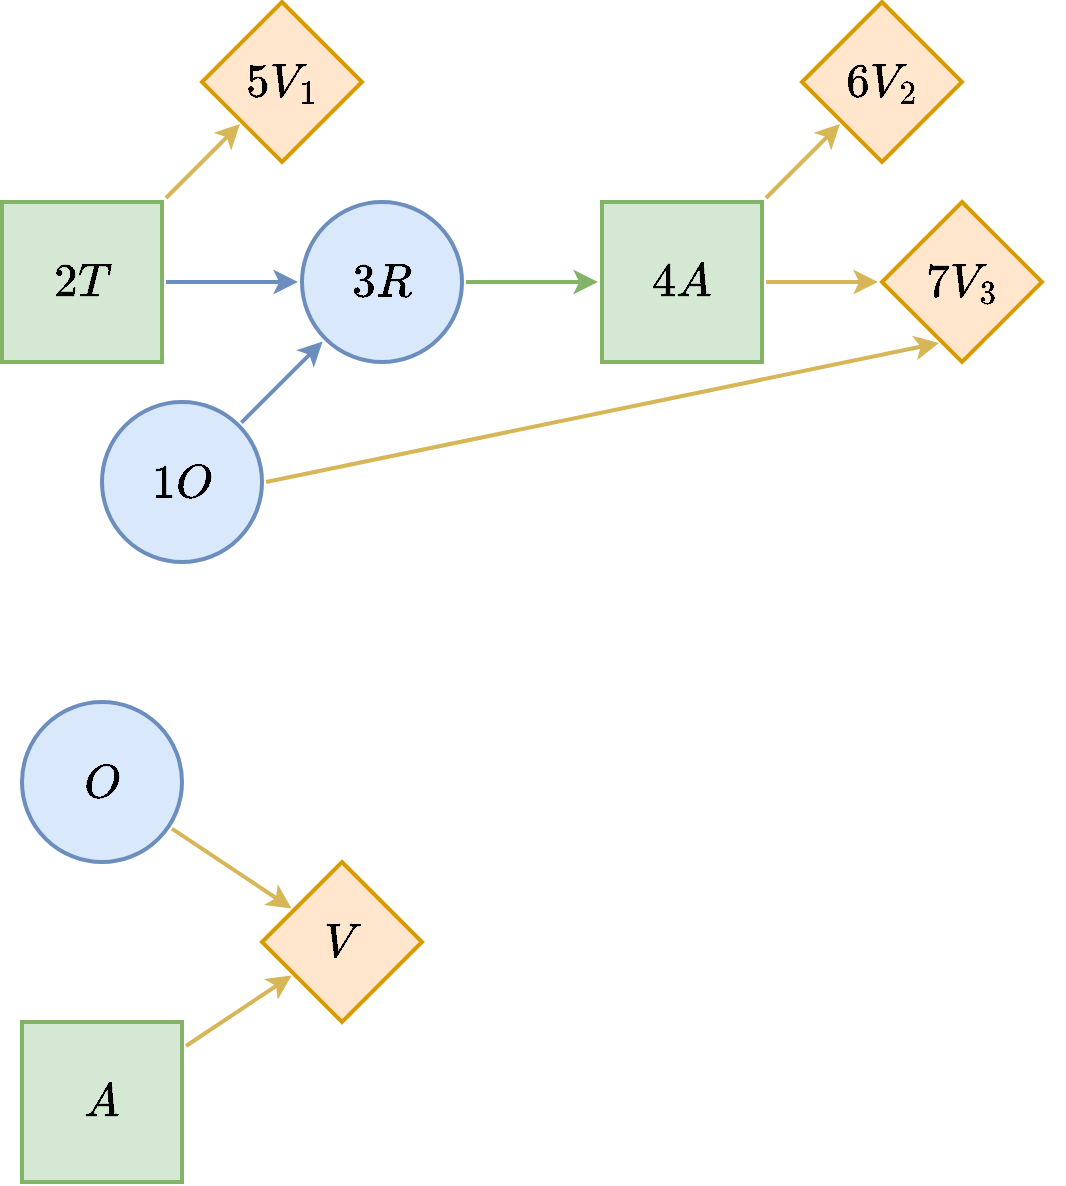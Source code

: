 <mxfile version="13.3.9" type="device"><diagram id="BFYPLJh1A64TyChrGbFo" name="Page-1"><mxGraphModel dx="918" dy="710" grid="1" gridSize="10" guides="1" tooltips="1" connect="1" arrows="1" fold="1" page="1" pageScale="1" pageWidth="827" pageHeight="1169" math="1" shadow="0"><root><mxCell id="0"/><mxCell id="1" parent="0"/><mxCell id="cA-VDDRnkXH3rvfeNwAR-7" value="" style="edgeStyle=none;rounded=0;orthogonalLoop=1;jettySize=auto;html=1;strokeWidth=2;fillColor=#fff2cc;strokeColor=#d6b656;" parent="1" source="cA-VDDRnkXH3rvfeNwAR-3" target="cA-VDDRnkXH3rvfeNwAR-4" edge="1"><mxGeometry relative="1" as="geometry"/></mxCell><mxCell id="cA-VDDRnkXH3rvfeNwAR-24" style="edgeStyle=none;rounded=0;orthogonalLoop=1;jettySize=auto;html=1;exitX=1;exitY=0;exitDx=0;exitDy=0;entryX=0;entryY=1;entryDx=0;entryDy=0;strokeWidth=2;fillColor=#fff2cc;strokeColor=#d6b656;" parent="1" source="cA-VDDRnkXH3rvfeNwAR-3" target="cA-VDDRnkXH3rvfeNwAR-20" edge="1"><mxGeometry relative="1" as="geometry"/></mxCell><mxCell id="cA-VDDRnkXH3rvfeNwAR-3" value="&lt;font style=&quot;font-size: 20px&quot;&gt;$$4\\A$$&lt;/font&gt;" style="whiteSpace=wrap;html=1;aspect=fixed;fillColor=#d5e8d4;strokeColor=#82b366;strokeWidth=2;perimeterSpacing=2;" parent="1" vertex="1"><mxGeometry x="370" y="110" width="80" height="80" as="geometry"/></mxCell><mxCell id="cA-VDDRnkXH3rvfeNwAR-4" value="&lt;font style=&quot;font-size: 20px&quot;&gt;$$7\\V_3$$&lt;/font&gt;" style="rhombus;whiteSpace=wrap;html=1;fillColor=#ffe6cc;strokeColor=#d79b00;strokeWidth=2;perimeterSpacing=2;" parent="1" vertex="1"><mxGeometry x="510" y="110" width="80" height="80" as="geometry"/></mxCell><mxCell id="cA-VDDRnkXH3rvfeNwAR-12" value="" style="edgeStyle=none;rounded=0;orthogonalLoop=1;jettySize=auto;html=1;strokeWidth=2;fillColor=#dae8fc;strokeColor=#6c8ebf;" parent="1" source="cA-VDDRnkXH3rvfeNwAR-8" target="cA-VDDRnkXH3rvfeNwAR-10" edge="1"><mxGeometry relative="1" as="geometry"/></mxCell><mxCell id="cA-VDDRnkXH3rvfeNwAR-22" style="edgeStyle=none;rounded=0;orthogonalLoop=1;jettySize=auto;html=1;exitX=1;exitY=0;exitDx=0;exitDy=0;entryX=0;entryY=1;entryDx=0;entryDy=0;strokeWidth=2;fillColor=#fff2cc;strokeColor=#d6b656;" parent="1" source="cA-VDDRnkXH3rvfeNwAR-8" target="cA-VDDRnkXH3rvfeNwAR-21" edge="1"><mxGeometry relative="1" as="geometry"/></mxCell><mxCell id="cA-VDDRnkXH3rvfeNwAR-8" value="&lt;font style=&quot;font-size: 20px&quot;&gt;$$2\\ T$$&lt;/font&gt;" style="whiteSpace=wrap;html=1;aspect=fixed;fillColor=#d5e8d4;strokeColor=#82b366;strokeWidth=2;perimeterSpacing=2;" parent="1" vertex="1"><mxGeometry x="70" y="110" width="80" height="80" as="geometry"/></mxCell><mxCell id="cA-VDDRnkXH3rvfeNwAR-11" value="" style="edgeStyle=none;rounded=0;orthogonalLoop=1;jettySize=auto;html=1;strokeWidth=2;fillColor=#d5e8d4;strokeColor=#82b366;" parent="1" source="cA-VDDRnkXH3rvfeNwAR-10" target="cA-VDDRnkXH3rvfeNwAR-3" edge="1"><mxGeometry relative="1" as="geometry"/></mxCell><mxCell id="cA-VDDRnkXH3rvfeNwAR-10" value="&lt;font style=&quot;font-size: 20px&quot;&gt;$$3\\R$$&lt;/font&gt;" style="ellipse;whiteSpace=wrap;html=1;aspect=fixed;fillColor=#dae8fc;strokeColor=#6c8ebf;strokeWidth=2;perimeterSpacing=2;" parent="1" vertex="1"><mxGeometry x="220" y="110" width="80" height="80" as="geometry"/></mxCell><mxCell id="cA-VDDRnkXH3rvfeNwAR-15" style="edgeStyle=none;rounded=0;orthogonalLoop=1;jettySize=auto;html=1;exitX=1;exitY=0;exitDx=0;exitDy=0;entryX=0;entryY=1;entryDx=0;entryDy=0;strokeWidth=2;fillColor=#dae8fc;strokeColor=#6c8ebf;" parent="1" source="cA-VDDRnkXH3rvfeNwAR-14" target="cA-VDDRnkXH3rvfeNwAR-10" edge="1"><mxGeometry relative="1" as="geometry"/></mxCell><mxCell id="cA-VDDRnkXH3rvfeNwAR-18" style="edgeStyle=none;rounded=0;orthogonalLoop=1;jettySize=auto;html=1;exitX=1;exitY=0.5;exitDx=0;exitDy=0;entryX=0.363;entryY=0.863;entryDx=0;entryDy=0;entryPerimeter=0;strokeWidth=2;fillColor=#fff2cc;strokeColor=#d6b656;" parent="1" source="cA-VDDRnkXH3rvfeNwAR-14" target="cA-VDDRnkXH3rvfeNwAR-4" edge="1"><mxGeometry relative="1" as="geometry"><mxPoint x="538" y="170" as="targetPoint"/></mxGeometry></mxCell><mxCell id="cA-VDDRnkXH3rvfeNwAR-14" value="&lt;font style=&quot;font-size: 20px&quot;&gt;$$1\\O$$&lt;/font&gt;" style="ellipse;whiteSpace=wrap;html=1;aspect=fixed;fillColor=#dae8fc;strokeColor=#6c8ebf;strokeWidth=2;perimeterSpacing=2;" parent="1" vertex="1"><mxGeometry x="120" y="210" width="80" height="80" as="geometry"/></mxCell><mxCell id="cA-VDDRnkXH3rvfeNwAR-20" value="&lt;font style=&quot;font-size: 20px&quot;&gt;$$6\\V_2$$&lt;/font&gt;" style="rhombus;whiteSpace=wrap;html=1;fillColor=#ffe6cc;strokeColor=#d79b00;strokeWidth=2;perimeterSpacing=2;" parent="1" vertex="1"><mxGeometry x="470" y="10" width="80" height="80" as="geometry"/></mxCell><mxCell id="cA-VDDRnkXH3rvfeNwAR-21" value="&lt;font style=&quot;font-size: 20px&quot;&gt;$$5\\V_1$$&lt;/font&gt;" style="rhombus;whiteSpace=wrap;html=1;fillColor=#ffe6cc;strokeColor=#d79b00;strokeWidth=2;perimeterSpacing=2;" parent="1" vertex="1"><mxGeometry x="170" y="10" width="80" height="80" as="geometry"/></mxCell><mxCell id="i6vAeNK3tGxsUXqYBHNf-4" style="rounded=0;orthogonalLoop=1;jettySize=auto;html=1;fillColor=#fff2cc;strokeColor=#d6b656;strokeWidth=2;" edge="1" parent="1" source="i6vAeNK3tGxsUXqYBHNf-1" target="i6vAeNK3tGxsUXqYBHNf-3"><mxGeometry relative="1" as="geometry"/></mxCell><mxCell id="i6vAeNK3tGxsUXqYBHNf-1" value="&lt;font style=&quot;font-size: 20px&quot;&gt;$$O$$&lt;/font&gt;" style="ellipse;whiteSpace=wrap;html=1;aspect=fixed;fillColor=#dae8fc;strokeColor=#6c8ebf;strokeWidth=2;perimeterSpacing=2;" vertex="1" parent="1"><mxGeometry x="80" y="360" width="80" height="80" as="geometry"/></mxCell><mxCell id="i6vAeNK3tGxsUXqYBHNf-5" style="rounded=0;orthogonalLoop=1;jettySize=auto;html=1;fillColor=#fff2cc;strokeColor=#d6b656;strokeWidth=2;" edge="1" parent="1" source="i6vAeNK3tGxsUXqYBHNf-2" target="i6vAeNK3tGxsUXqYBHNf-3"><mxGeometry relative="1" as="geometry"/></mxCell><mxCell id="i6vAeNK3tGxsUXqYBHNf-2" value="&lt;font style=&quot;font-size: 20px&quot;&gt;$$A$$&lt;/font&gt;" style="whiteSpace=wrap;html=1;aspect=fixed;fillColor=#d5e8d4;strokeColor=#82b366;strokeWidth=2;perimeterSpacing=2;" vertex="1" parent="1"><mxGeometry x="80" y="520" width="80" height="80" as="geometry"/></mxCell><mxCell id="i6vAeNK3tGxsUXqYBHNf-3" value="&lt;font style=&quot;font-size: 20px&quot;&gt;$$V$$&lt;/font&gt;" style="rhombus;whiteSpace=wrap;html=1;fillColor=#ffe6cc;strokeColor=#d79b00;strokeWidth=2;perimeterSpacing=2;" vertex="1" parent="1"><mxGeometry x="200" y="440" width="80" height="80" as="geometry"/></mxCell></root></mxGraphModel></diagram></mxfile>